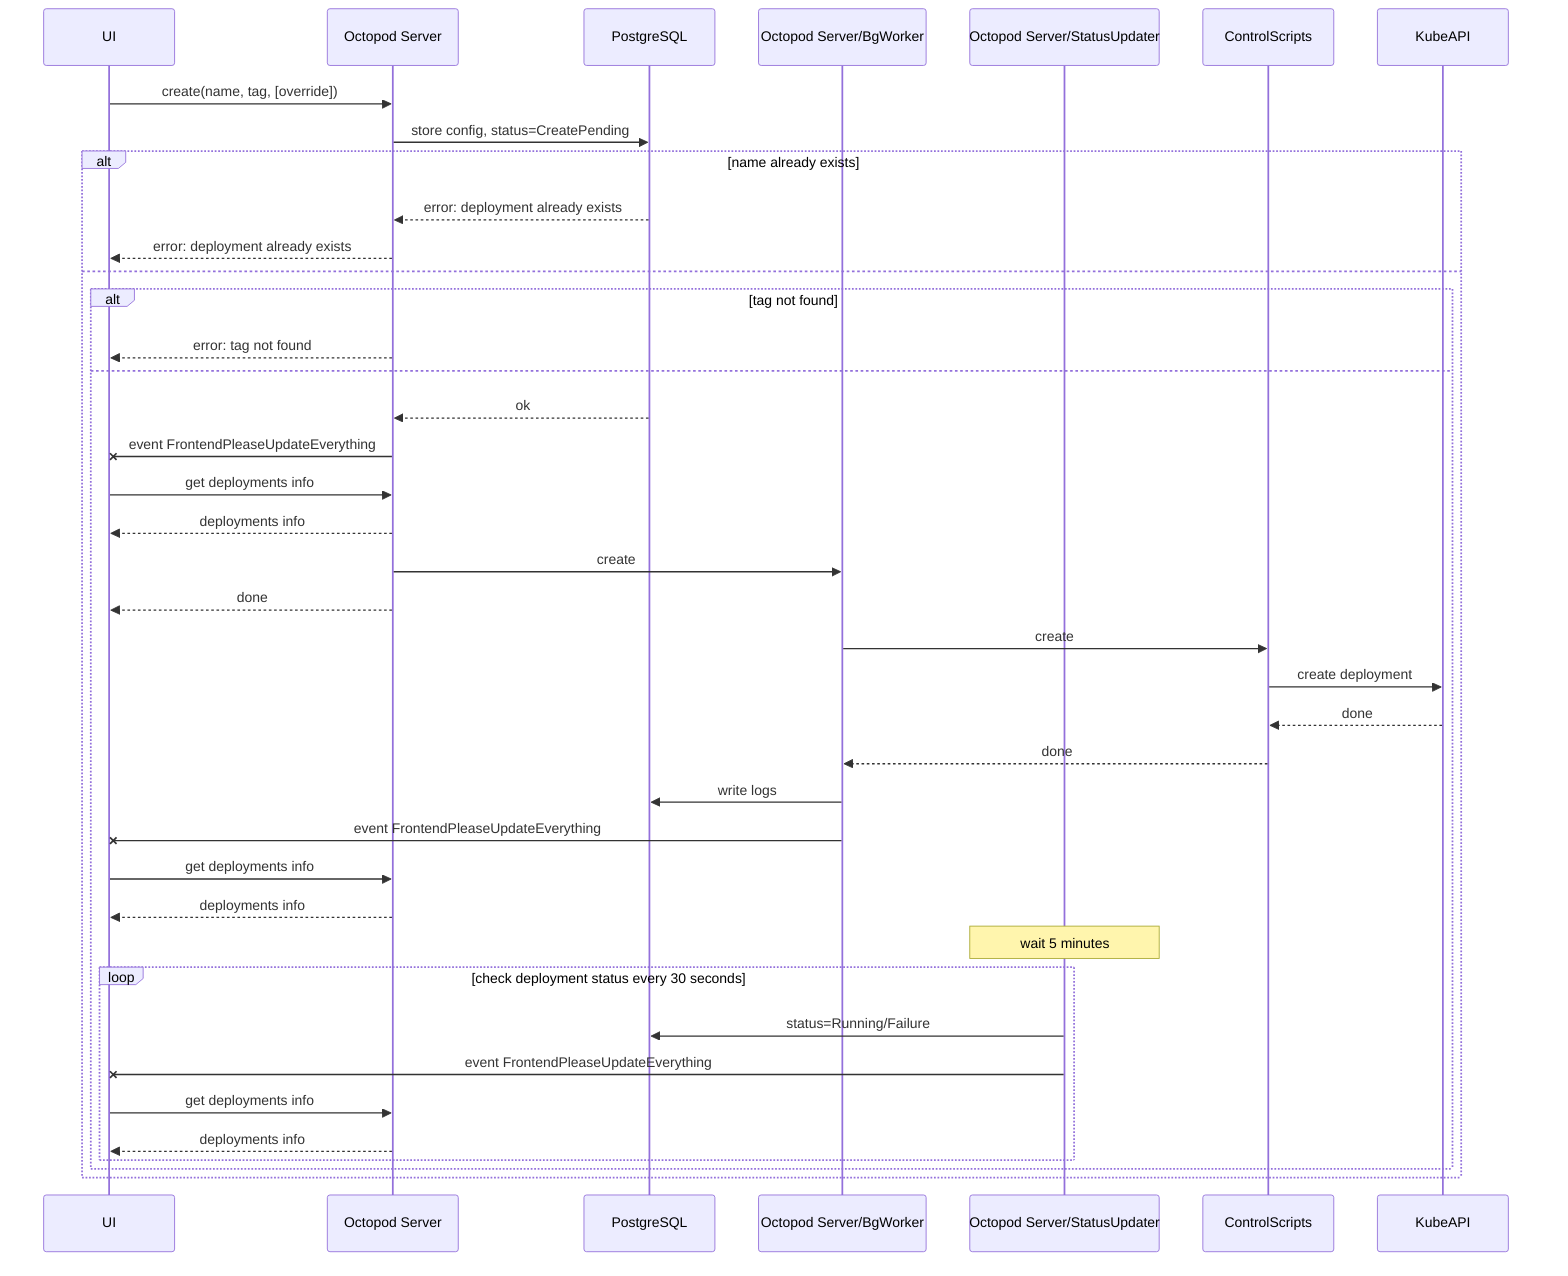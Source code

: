 sequenceDiagram
    participant UI
    participant Octopod Server
    participant PostgreSQL
    participant Octopod Server/BgWorker
    participant Octopod Server/StatusUpdater
    participant ControlScripts
    participant KubeAPI
    UI->>Octopod Server: create(name, tag, [override])
    Octopod Server->>PostgreSQL: store config, status=CreatePending
    alt name already exists
        PostgreSQL-->>Octopod Server: error: deployment already exists
        Octopod Server-->>UI: error: deployment already exists
    else
        alt tag not found
            Octopod Server-->>UI: error: tag not found
        else
            PostgreSQL-->>Octopod Server: ok
            Octopod Server-xUI: event FrontendPleaseUpdateEverything
            UI->>Octopod Server: get deployments info
            Octopod Server-->>UI: deployments info
            Octopod Server->>Octopod Server/BgWorker: create
            Octopod Server-->>UI: done
            Octopod Server/BgWorker->>ControlScripts: create
            ControlScripts->>KubeAPI: create deployment
            KubeAPI-->>ControlScripts: done
            ControlScripts-->>Octopod Server/BgWorker: done
            Octopod Server/BgWorker->>PostgreSQL: write logs
            Octopod Server/BgWorker-xUI: event FrontendPleaseUpdateEverything
            UI->>Octopod Server: get deployments info
            Octopod Server-->>UI: deployments info
            Note over Octopod Server/StatusUpdater: wait 5 minutes
            loop check deployment status every 30 seconds
                Octopod Server/StatusUpdater->>PostgreSQL: status=Running/Failure
                Octopod Server/StatusUpdater-xUI: event FrontendPleaseUpdateEverything
                UI->>Octopod Server: get deployments info
                Octopod Server-->>UI: deployments info
            end
        end
    end